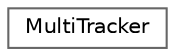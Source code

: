 digraph "Graphical Class Hierarchy"
{
 // LATEX_PDF_SIZE
  bgcolor="transparent";
  edge [fontname=Helvetica,fontsize=10,labelfontname=Helvetica,labelfontsize=10];
  node [fontname=Helvetica,fontsize=10,shape=box,height=0.2,width=0.4];
  rankdir="LR";
  Node0 [id="Node000000",label="MultiTracker",height=0.2,width=0.4,color="grey40", fillcolor="white", style="filled",URL="$a00170.html",tooltip="The MultiTracker class is a Python class that represents a multi-object tracker and contains various ..."];
}
